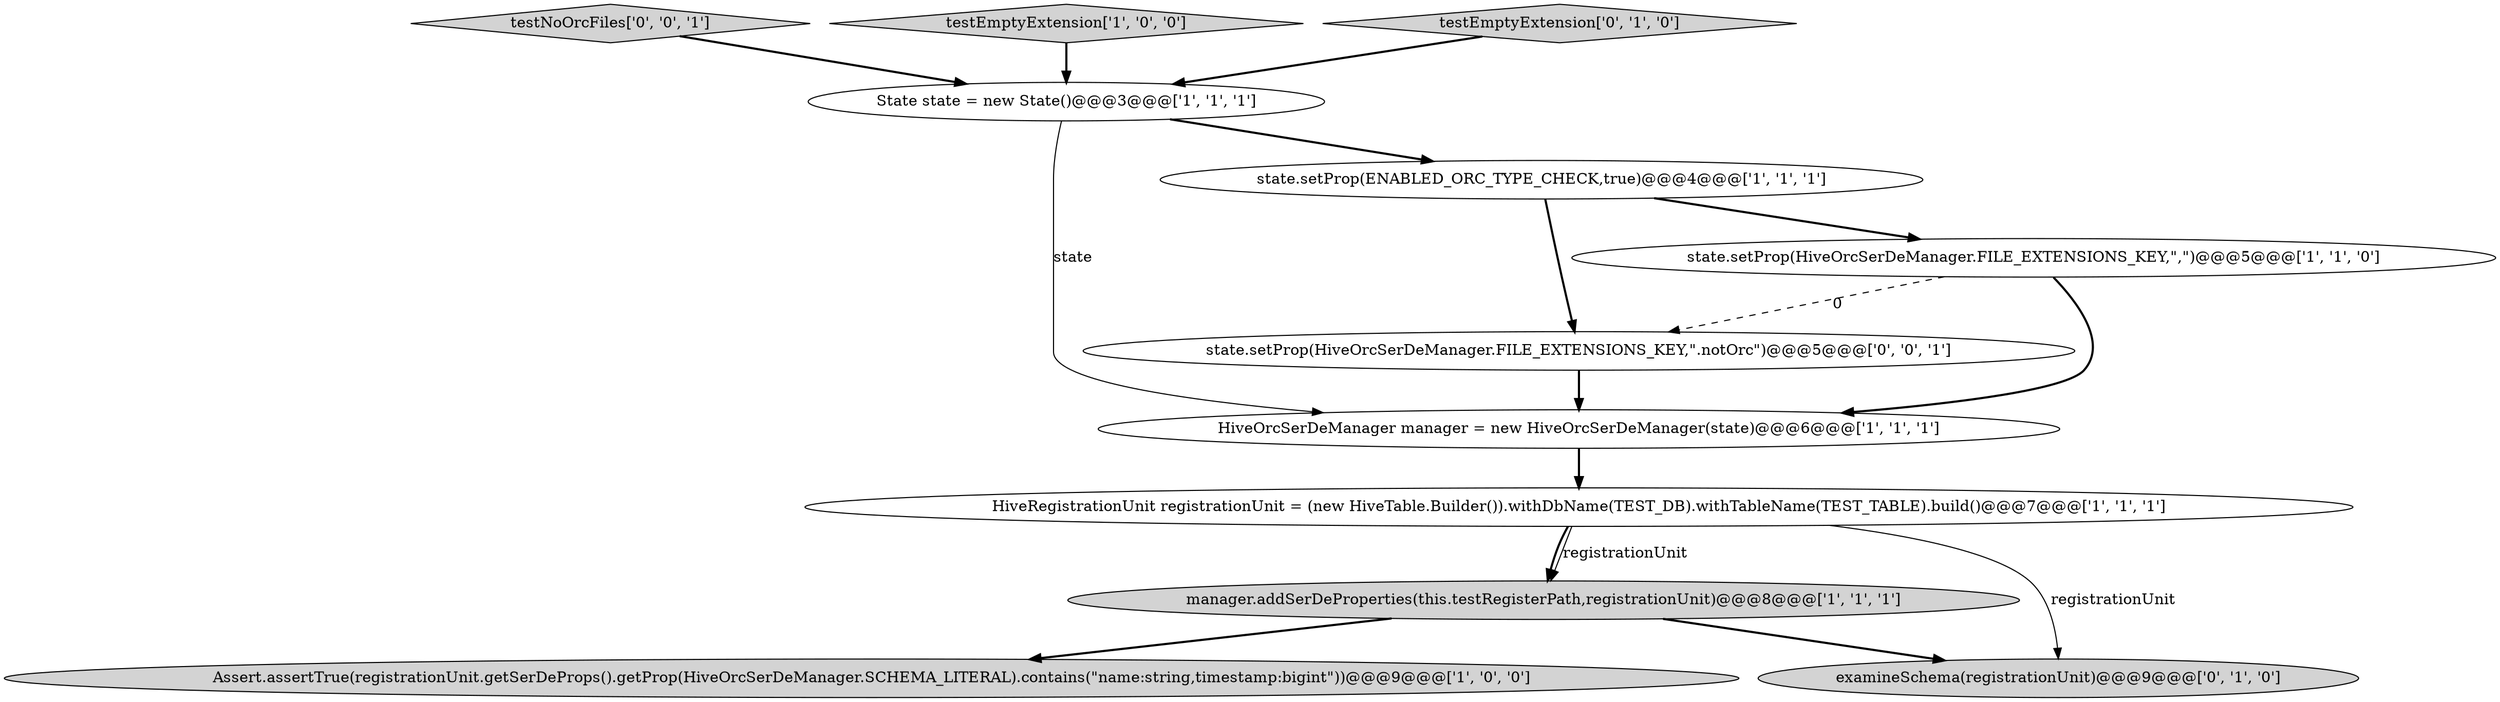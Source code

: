 digraph {
11 [style = filled, label = "state.setProp(HiveOrcSerDeManager.FILE_EXTENSIONS_KEY,\".notOrc\")@@@5@@@['0', '0', '1']", fillcolor = white, shape = ellipse image = "AAA0AAABBB3BBB"];
1 [style = filled, label = "manager.addSerDeProperties(this.testRegisterPath,registrationUnit)@@@8@@@['1', '1', '1']", fillcolor = lightgray, shape = ellipse image = "AAA0AAABBB1BBB"];
6 [style = filled, label = "HiveRegistrationUnit registrationUnit = (new HiveTable.Builder()).withDbName(TEST_DB).withTableName(TEST_TABLE).build()@@@7@@@['1', '1', '1']", fillcolor = white, shape = ellipse image = "AAA0AAABBB1BBB"];
0 [style = filled, label = "Assert.assertTrue(registrationUnit.getSerDeProps().getProp(HiveOrcSerDeManager.SCHEMA_LITERAL).contains(\"name:string,timestamp:bigint\"))@@@9@@@['1', '0', '0']", fillcolor = lightgray, shape = ellipse image = "AAA0AAABBB1BBB"];
3 [style = filled, label = "HiveOrcSerDeManager manager = new HiveOrcSerDeManager(state)@@@6@@@['1', '1', '1']", fillcolor = white, shape = ellipse image = "AAA0AAABBB1BBB"];
10 [style = filled, label = "testNoOrcFiles['0', '0', '1']", fillcolor = lightgray, shape = diamond image = "AAA0AAABBB3BBB"];
7 [style = filled, label = "state.setProp(ENABLED_ORC_TYPE_CHECK,true)@@@4@@@['1', '1', '1']", fillcolor = white, shape = ellipse image = "AAA0AAABBB1BBB"];
5 [style = filled, label = "testEmptyExtension['1', '0', '0']", fillcolor = lightgray, shape = diamond image = "AAA0AAABBB1BBB"];
9 [style = filled, label = "testEmptyExtension['0', '1', '0']", fillcolor = lightgray, shape = diamond image = "AAA0AAABBB2BBB"];
2 [style = filled, label = "State state = new State()@@@3@@@['1', '1', '1']", fillcolor = white, shape = ellipse image = "AAA0AAABBB1BBB"];
4 [style = filled, label = "state.setProp(HiveOrcSerDeManager.FILE_EXTENSIONS_KEY,\",\")@@@5@@@['1', '1', '0']", fillcolor = white, shape = ellipse image = "AAA0AAABBB1BBB"];
8 [style = filled, label = "examineSchema(registrationUnit)@@@9@@@['0', '1', '0']", fillcolor = lightgray, shape = ellipse image = "AAA0AAABBB2BBB"];
5->2 [style = bold, label=""];
6->8 [style = solid, label="registrationUnit"];
1->8 [style = bold, label=""];
11->3 [style = bold, label=""];
9->2 [style = bold, label=""];
4->11 [style = dashed, label="0"];
10->2 [style = bold, label=""];
7->4 [style = bold, label=""];
7->11 [style = bold, label=""];
6->1 [style = bold, label=""];
4->3 [style = bold, label=""];
2->7 [style = bold, label=""];
1->0 [style = bold, label=""];
6->1 [style = solid, label="registrationUnit"];
3->6 [style = bold, label=""];
2->3 [style = solid, label="state"];
}
